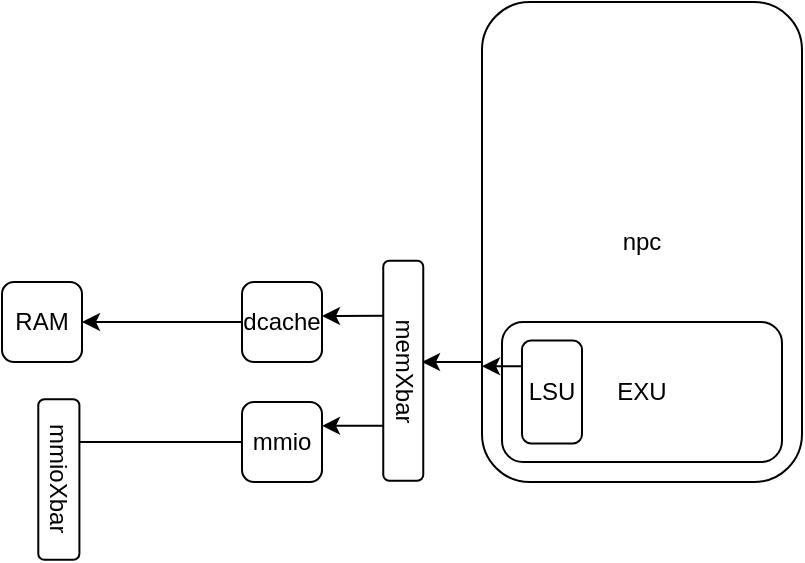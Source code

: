 <mxfile version="23.1.5" type="github">
  <diagram name="Page-1" id="T88wnJ-eeVr1pX99vWu7">
    <mxGraphModel dx="448" dy="239" grid="1" gridSize="10" guides="1" tooltips="1" connect="1" arrows="1" fold="1" page="1" pageScale="1" pageWidth="827" pageHeight="1169" math="0" shadow="0">
      <root>
        <mxCell id="0" />
        <mxCell id="1" parent="0" />
        <mxCell id="ub4ppQevyPJ1YfXW-UWv-10" style="edgeStyle=orthogonalEdgeStyle;rounded=0;orthogonalLoop=1;jettySize=auto;html=1;exitX=0;exitY=0.75;exitDx=0;exitDy=0;" edge="1" parent="1" source="ub4ppQevyPJ1YfXW-UWv-1">
          <mxGeometry relative="1" as="geometry">
            <mxPoint x="410" y="660" as="targetPoint" />
          </mxGeometry>
        </mxCell>
        <mxCell id="ub4ppQevyPJ1YfXW-UWv-1" value="npc" style="rounded=1;whiteSpace=wrap;html=1;fillColor=none;" vertex="1" parent="1">
          <mxGeometry x="440" y="480" width="160" height="240" as="geometry" />
        </mxCell>
        <mxCell id="ub4ppQevyPJ1YfXW-UWv-25" value="" style="edgeStyle=orthogonalEdgeStyle;rounded=0;orthogonalLoop=1;jettySize=auto;html=1;" edge="1" parent="1" source="ub4ppQevyPJ1YfXW-UWv-2" target="ub4ppQevyPJ1YfXW-UWv-24">
          <mxGeometry relative="1" as="geometry" />
        </mxCell>
        <mxCell id="ub4ppQevyPJ1YfXW-UWv-2" value="dcache" style="rounded=1;whiteSpace=wrap;html=1;" vertex="1" parent="1">
          <mxGeometry x="320" y="620" width="40" height="40" as="geometry" />
        </mxCell>
        <mxCell id="ub4ppQevyPJ1YfXW-UWv-11" style="edgeStyle=orthogonalEdgeStyle;rounded=0;orthogonalLoop=1;jettySize=auto;html=1;exitX=0.25;exitY=1;exitDx=0;exitDy=0;" edge="1" parent="1" source="ub4ppQevyPJ1YfXW-UWv-3">
          <mxGeometry relative="1" as="geometry">
            <mxPoint x="360" y="637" as="targetPoint" />
            <Array as="points">
              <mxPoint x="360" y="637" />
            </Array>
          </mxGeometry>
        </mxCell>
        <mxCell id="ub4ppQevyPJ1YfXW-UWv-12" style="edgeStyle=orthogonalEdgeStyle;rounded=0;orthogonalLoop=1;jettySize=auto;html=1;exitX=0.75;exitY=1;exitDx=0;exitDy=0;" edge="1" parent="1" source="ub4ppQevyPJ1YfXW-UWv-3">
          <mxGeometry relative="1" as="geometry">
            <mxPoint x="360" y="691.762" as="targetPoint" />
          </mxGeometry>
        </mxCell>
        <mxCell id="ub4ppQevyPJ1YfXW-UWv-3" value="memXbar" style="rounded=1;whiteSpace=wrap;html=1;rotation=90;" vertex="1" parent="1">
          <mxGeometry x="345.63" y="654.38" width="110" height="20" as="geometry" />
        </mxCell>
        <mxCell id="ub4ppQevyPJ1YfXW-UWv-30" style="edgeStyle=orthogonalEdgeStyle;rounded=0;orthogonalLoop=1;jettySize=auto;html=1;exitX=0;exitY=0.5;exitDx=0;exitDy=0;" edge="1" parent="1" source="ub4ppQevyPJ1YfXW-UWv-13">
          <mxGeometry relative="1" as="geometry">
            <mxPoint x="240" y="700" as="targetPoint" />
            <Array as="points">
              <mxPoint x="239" y="700" />
            </Array>
          </mxGeometry>
        </mxCell>
        <mxCell id="ub4ppQevyPJ1YfXW-UWv-13" value="mmio" style="rounded=1;whiteSpace=wrap;html=1;" vertex="1" parent="1">
          <mxGeometry x="320" y="680" width="40" height="40" as="geometry" />
        </mxCell>
        <mxCell id="ub4ppQevyPJ1YfXW-UWv-14" value="EXU" style="rounded=1;whiteSpace=wrap;html=1;fillColor=none;" vertex="1" parent="1">
          <mxGeometry x="450" y="640" width="140" height="70" as="geometry" />
        </mxCell>
        <mxCell id="ub4ppQevyPJ1YfXW-UWv-16" value="LSU" style="rounded=1;whiteSpace=wrap;html=1;fillColor=none;" vertex="1" parent="1">
          <mxGeometry x="460" y="649.3" width="30" height="51.4" as="geometry" />
        </mxCell>
        <mxCell id="ub4ppQevyPJ1YfXW-UWv-19" style="edgeStyle=orthogonalEdgeStyle;rounded=0;orthogonalLoop=1;jettySize=auto;html=1;exitX=0;exitY=0.25;exitDx=0;exitDy=0;entryX=0;entryY=0.759;entryDx=0;entryDy=0;entryPerimeter=0;" edge="1" parent="1" source="ub4ppQevyPJ1YfXW-UWv-16" target="ub4ppQevyPJ1YfXW-UWv-1">
          <mxGeometry relative="1" as="geometry" />
        </mxCell>
        <mxCell id="ub4ppQevyPJ1YfXW-UWv-24" value="RAM" style="rounded=1;whiteSpace=wrap;html=1;" vertex="1" parent="1">
          <mxGeometry x="200" y="620" width="40" height="40" as="geometry" />
        </mxCell>
        <mxCell id="ub4ppQevyPJ1YfXW-UWv-28" value="mmioXbar" style="whiteSpace=wrap;html=1;rounded=1;rotation=90;" vertex="1" parent="1">
          <mxGeometry x="188.28" y="708.49" width="80.28" height="20.56" as="geometry" />
        </mxCell>
      </root>
    </mxGraphModel>
  </diagram>
</mxfile>

